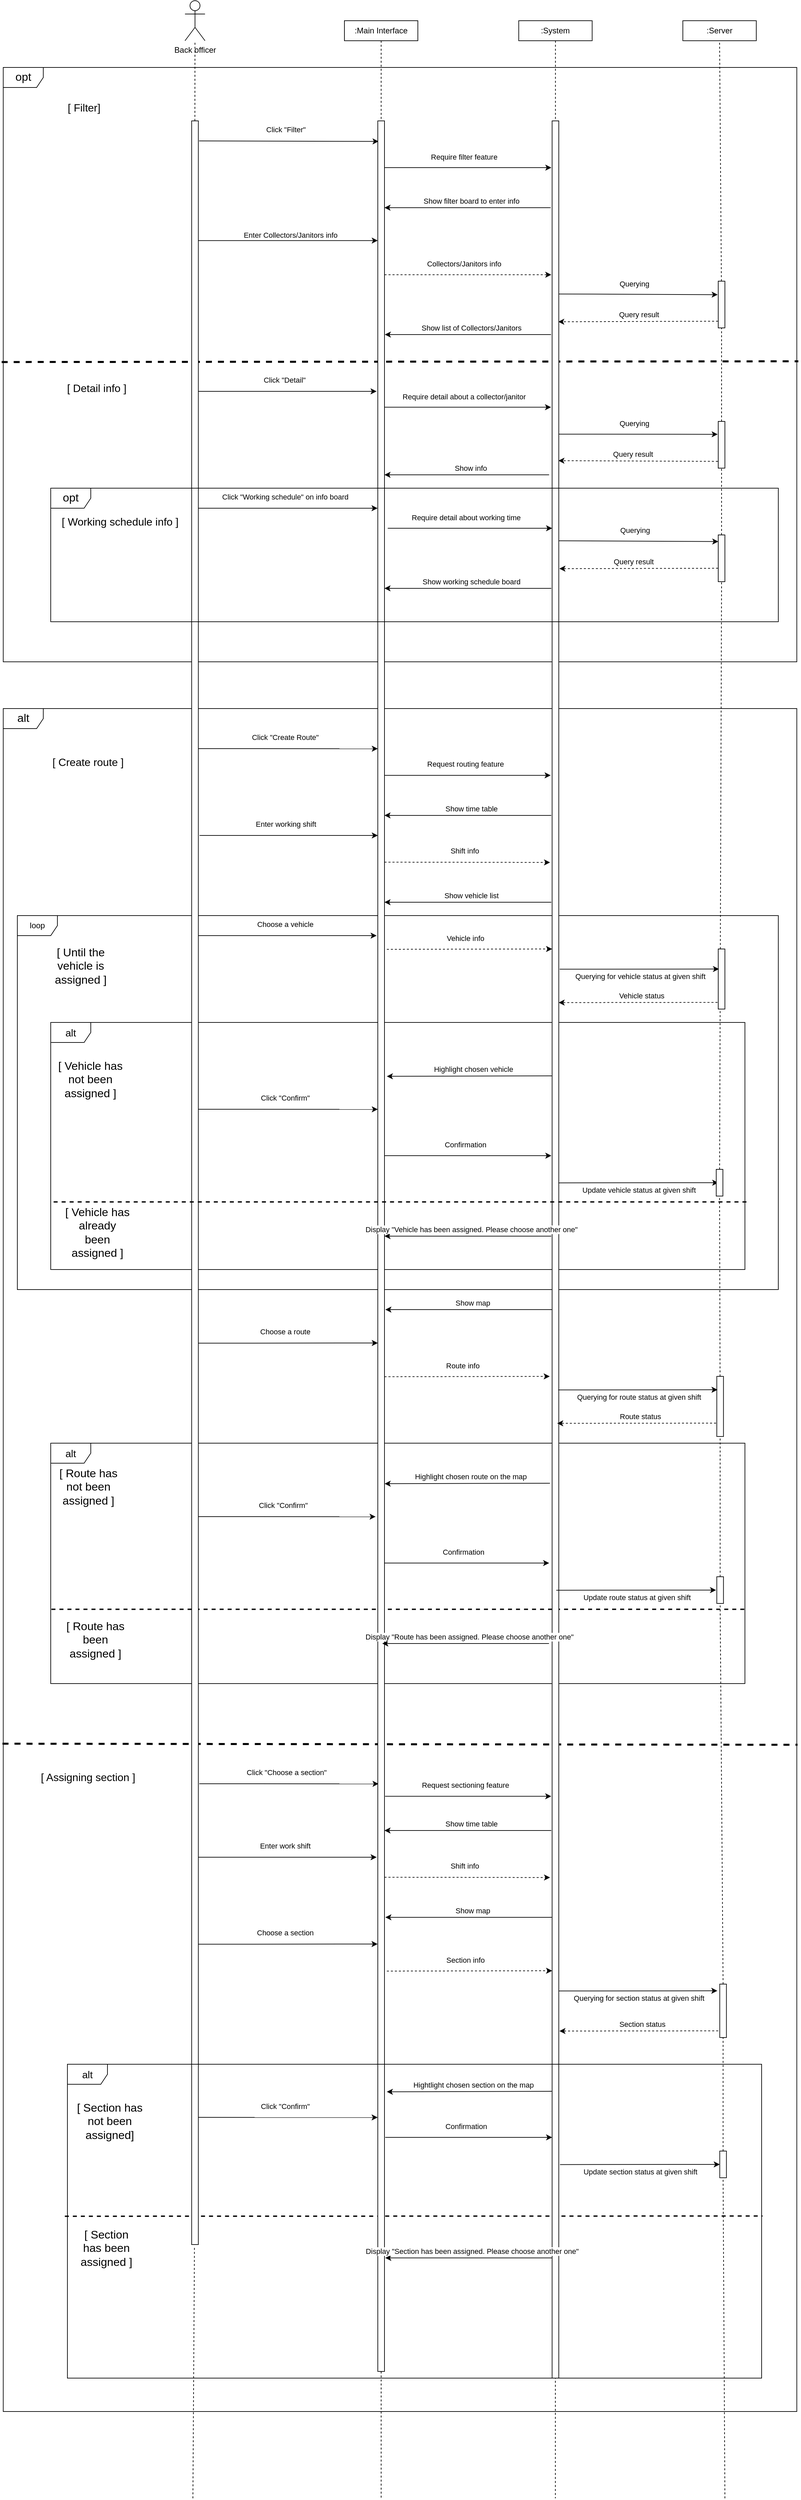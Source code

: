 <mxfile version="20.4.0" type="github">
  <diagram id="wTYYPFrZuewPzAmAuWwE" name="Page-1">
    <mxGraphModel dx="2998" dy="2350" grid="1" gridSize="10" guides="1" tooltips="1" connect="1" arrows="1" fold="1" page="1" pageScale="1" pageWidth="827" pageHeight="1169" math="0" shadow="0">
      <root>
        <mxCell id="0" />
        <mxCell id="1" parent="0" />
        <mxCell id="6wIm65cFakoA2pX9dvvW-1" value="alt" style="shape=umlFrame;whiteSpace=wrap;html=1;fontSize=17;" vertex="1" parent="1">
          <mxGeometry x="-191.14" y="960" width="1188.86" height="2550" as="geometry" />
        </mxCell>
        <mxCell id="6wIm65cFakoA2pX9dvvW-34" value="loop" style="shape=umlFrame;whiteSpace=wrap;html=1;" vertex="1" parent="1">
          <mxGeometry x="-170" y="1270" width="1140" height="560" as="geometry" />
        </mxCell>
        <mxCell id="6wIm65cFakoA2pX9dvvW-31" value="alt" style="shape=umlFrame;whiteSpace=wrap;html=1;fontSize=15;" vertex="1" parent="1">
          <mxGeometry x="-120" y="1430" width="1040" height="370" as="geometry" />
        </mxCell>
        <mxCell id="zkrP5aUea3qUz_NBRGNI-2" value="alt" style="shape=umlFrame;whiteSpace=wrap;html=1;fontSize=15;" parent="1" vertex="1">
          <mxGeometry x="-120" y="2060" width="1040" height="360" as="geometry" />
        </mxCell>
        <mxCell id="6wIm65cFakoA2pX9dvvW-7" value="opt" style="shape=umlFrame;whiteSpace=wrap;html=1;fontSize=17;" vertex="1" parent="1">
          <mxGeometry x="-191.14" width="1188.86" height="890" as="geometry" />
        </mxCell>
        <mxCell id="zkrP5aUea3qUz_NBRGNI-3" value="" style="endArrow=none;dashed=1;html=1;rounded=0;startArrow=none;exitX=0.5;exitY=1;exitDx=0;exitDy=0;" parent="1" source="zkrP5aUea3qUz_NBRGNI-10" edge="1">
          <mxGeometry width="50" height="50" relative="1" as="geometry">
            <mxPoint x="636" y="-130" as="sourcePoint" />
            <mxPoint x="636" y="3640" as="targetPoint" />
          </mxGeometry>
        </mxCell>
        <mxCell id="zkrP5aUea3qUz_NBRGNI-5" value="" style="endArrow=none;dashed=1;html=1;rounded=0;startArrow=none;exitX=0.5;exitY=1;exitDx=0;exitDy=0;" parent="1" source="6wIm65cFakoA2pX9dvvW-3" edge="1">
          <mxGeometry width="50" height="50" relative="1" as="geometry">
            <mxPoint x="372.72" y="3410" as="sourcePoint" />
            <mxPoint x="375" y="3640" as="targetPoint" />
          </mxGeometry>
        </mxCell>
        <mxCell id="zkrP5aUea3qUz_NBRGNI-8" value="Back officer" style="shape=umlActor;verticalLabelPosition=bottom;verticalAlign=top;html=1;outlineConnect=0;" parent="1" vertex="1">
          <mxGeometry x="81.14" y="-100" width="30" height="60" as="geometry" />
        </mxCell>
        <mxCell id="zkrP5aUea3qUz_NBRGNI-9" value=":Main Interface" style="rounded=0;whiteSpace=wrap;html=1;" parent="1" vertex="1">
          <mxGeometry x="320" y="-70" width="110" height="30" as="geometry" />
        </mxCell>
        <mxCell id="zkrP5aUea3qUz_NBRGNI-10" value=":System" style="rounded=0;whiteSpace=wrap;html=1;" parent="1" vertex="1">
          <mxGeometry x="581.14" y="-70" width="110" height="30" as="geometry" />
        </mxCell>
        <mxCell id="zkrP5aUea3qUz_NBRGNI-11" value="" style="endArrow=none;dashed=1;html=1;rounded=0;startArrow=none;" parent="1" target="zkrP5aUea3qUz_NBRGNI-8" edge="1">
          <mxGeometry width="50" height="50" relative="1" as="geometry">
            <mxPoint x="95.971" y="80" as="sourcePoint" />
            <mxPoint x="94" y="-100" as="targetPoint" />
          </mxGeometry>
        </mxCell>
        <mxCell id="zkrP5aUea3qUz_NBRGNI-12" value="&lt;font style=&quot;font-size: 16px;&quot;&gt;[ Filter]&lt;/font&gt;" style="text;html=1;strokeColor=none;fillColor=none;align=center;verticalAlign=middle;whiteSpace=wrap;rounded=0;" parent="1" vertex="1">
          <mxGeometry x="-170" y="50" width="200" height="20" as="geometry" />
        </mxCell>
        <mxCell id="zkrP5aUea3qUz_NBRGNI-13" value="" style="endArrow=none;dashed=1;html=1;rounded=0;exitX=-0.002;exitY=0.145;exitDx=0;exitDy=0;exitPerimeter=0;strokeWidth=3;" parent="1" edge="1">
          <mxGeometry width="50" height="50" relative="1" as="geometry">
            <mxPoint x="-193.518" y="441.1" as="sourcePoint" />
            <mxPoint x="1000" y="440" as="targetPoint" />
          </mxGeometry>
        </mxCell>
        <mxCell id="zkrP5aUea3qUz_NBRGNI-14" style="edgeStyle=orthogonalEdgeStyle;rounded=0;orthogonalLoop=1;jettySize=auto;html=1;exitX=0.5;exitY=1;exitDx=0;exitDy=0;" parent="1" edge="1">
          <mxGeometry relative="1" as="geometry">
            <mxPoint x="580" y="260" as="sourcePoint" />
            <mxPoint x="580" y="260" as="targetPoint" />
          </mxGeometry>
        </mxCell>
        <mxCell id="zkrP5aUea3qUz_NBRGNI-15" value=":Server" style="rounded=0;whiteSpace=wrap;html=1;" parent="1" vertex="1">
          <mxGeometry x="827" y="-70" width="110" height="30" as="geometry" />
        </mxCell>
        <mxCell id="zkrP5aUea3qUz_NBRGNI-16" value="" style="endArrow=none;dashed=1;html=1;rounded=0;entryX=0.5;entryY=1;entryDx=0;entryDy=0;startArrow=none;" parent="1" source="zkrP5aUea3qUz_NBRGNI-43" target="zkrP5aUea3qUz_NBRGNI-15" edge="1">
          <mxGeometry width="50" height="50" relative="1" as="geometry">
            <mxPoint x="885" y="2000" as="sourcePoint" />
            <mxPoint x="884.5" y="90" as="targetPoint" />
          </mxGeometry>
        </mxCell>
        <mxCell id="zkrP5aUea3qUz_NBRGNI-17" value="Enter Collectors/Janitors info" style="endArrow=classic;html=1;rounded=0;entryX=-0.008;entryY=0.081;entryDx=0;entryDy=0;entryPerimeter=0;exitX=0.962;exitY=0.081;exitDx=0;exitDy=0;exitPerimeter=0;" parent="1" edge="1">
          <mxGeometry x="0.028" y="8" width="50" height="50" relative="1" as="geometry">
            <mxPoint x="99.62" y="259.2" as="sourcePoint" />
            <mxPoint x="369.92" y="259.2" as="targetPoint" />
            <mxPoint as="offset" />
          </mxGeometry>
        </mxCell>
        <mxCell id="zkrP5aUea3qUz_NBRGNI-18" value="Collectors/Janitors info" style="endArrow=classic;html=1;rounded=0;entryX=-0.011;entryY=0.097;entryDx=0;entryDy=0;entryPerimeter=0;dashed=1;exitX=1.006;exitY=0.097;exitDx=0;exitDy=0;exitPerimeter=0;" parent="1" edge="1">
          <mxGeometry x="-0.05" y="16" width="50" height="50" relative="1" as="geometry">
            <mxPoint x="380.06" y="310.4" as="sourcePoint" />
            <mxPoint x="629.89" y="310.4" as="targetPoint" />
            <mxPoint as="offset" />
          </mxGeometry>
        </mxCell>
        <mxCell id="zkrP5aUea3qUz_NBRGNI-19" value="Querying" style="endArrow=classic;html=1;rounded=0;exitX=1.033;exitY=0.106;exitDx=0;exitDy=0;entryX=-0.078;entryY=0.289;entryDx=0;entryDy=0;entryPerimeter=0;exitPerimeter=0;" parent="1" target="zkrP5aUea3qUz_NBRGNI-43" edge="1">
          <mxGeometry x="-0.05" y="16" width="50" height="50" relative="1" as="geometry">
            <mxPoint x="640.33" y="339.2" as="sourcePoint" />
            <mxPoint x="876.24" y="334.74" as="targetPoint" />
            <mxPoint as="offset" />
          </mxGeometry>
        </mxCell>
        <mxCell id="zkrP5aUea3qUz_NBRGNI-20" value="Query result" style="endArrow=classic;html=1;rounded=0;exitX=-0.025;exitY=0.857;exitDx=0;exitDy=0;exitPerimeter=0;dashed=1;entryX=1.028;entryY=0.119;entryDx=0;entryDy=0;entryPerimeter=0;" parent="1" source="zkrP5aUea3qUz_NBRGNI-43" edge="1">
          <mxGeometry x="-0.009" y="-10" width="50" height="50" relative="1" as="geometry">
            <mxPoint x="879.06" y="376.6" as="sourcePoint" />
            <mxPoint x="640.28" y="380.8" as="targetPoint" />
            <mxPoint as="offset" />
          </mxGeometry>
        </mxCell>
        <mxCell id="zkrP5aUea3qUz_NBRGNI-21" style="edgeStyle=orthogonalEdgeStyle;rounded=0;orthogonalLoop=1;jettySize=auto;html=1;exitX=0.5;exitY=1;exitDx=0;exitDy=0;dashed=1;" parent="1" source="zkrP5aUea3qUz_NBRGNI-12" target="zkrP5aUea3qUz_NBRGNI-12" edge="1">
          <mxGeometry relative="1" as="geometry" />
        </mxCell>
        <mxCell id="zkrP5aUea3qUz_NBRGNI-22" value="Show list of Collectors/Janitors" style="endArrow=classic;html=1;rounded=0;exitX=-0.054;exitY=0.125;exitDx=0;exitDy=0;exitPerimeter=0;entryX=1.054;entryY=0.125;entryDx=0;entryDy=0;entryPerimeter=0;" parent="1" edge="1">
          <mxGeometry x="-0.043" y="-10" width="50" height="50" relative="1" as="geometry">
            <mxPoint x="629.46" y="400" as="sourcePoint" />
            <mxPoint x="380.54" y="400" as="targetPoint" />
            <mxPoint as="offset" />
          </mxGeometry>
        </mxCell>
        <mxCell id="zkrP5aUea3qUz_NBRGNI-23" value="&lt;font style=&quot;font-size: 16px;&quot;&gt;[ Detail info ]&lt;/font&gt;" style="text;html=1;strokeColor=none;fillColor=none;align=center;verticalAlign=middle;whiteSpace=wrap;rounded=0;" parent="1" vertex="1">
          <mxGeometry x="-175.79" y="470" width="250" height="20" as="geometry" />
        </mxCell>
        <mxCell id="zkrP5aUea3qUz_NBRGNI-24" value="Click &quot;Detail&quot;" style="endArrow=classic;html=1;rounded=0;exitX=1.003;exitY=0.194;exitDx=0;exitDy=0;exitPerimeter=0;entryX=-0.183;entryY=0.194;entryDx=0;entryDy=0;entryPerimeter=0;" parent="1" edge="1">
          <mxGeometry x="-0.032" y="17" width="50" height="50" relative="1" as="geometry">
            <mxPoint x="100.03" y="485.02" as="sourcePoint" />
            <mxPoint x="368.17" y="485.02" as="targetPoint" />
            <mxPoint as="offset" />
          </mxGeometry>
        </mxCell>
        <mxCell id="zkrP5aUea3qUz_NBRGNI-25" value="Require detail about a collector/janitor" style="endArrow=classic;html=1;rounded=0;exitX=1.026;exitY=0.159;exitDx=0;exitDy=0;exitPerimeter=0;entryX=-0.051;entryY=0.159;entryDx=0;entryDy=0;entryPerimeter=0;" parent="1" edge="1">
          <mxGeometry x="-0.05" y="16" width="50" height="50" relative="1" as="geometry">
            <mxPoint x="380.26" y="508.8" as="sourcePoint" />
            <mxPoint x="629.49" y="508.8" as="targetPoint" />
            <mxPoint as="offset" />
          </mxGeometry>
        </mxCell>
        <mxCell id="zkrP5aUea3qUz_NBRGNI-26" value="Querying" style="endArrow=classic;html=1;rounded=0;exitX=1.017;exitY=0.229;exitDx=0;exitDy=0;exitPerimeter=0;entryX=-0.08;entryY=0.276;entryDx=0;entryDy=0;entryPerimeter=0;" parent="1" target="zkrP5aUea3qUz_NBRGNI-45" edge="1">
          <mxGeometry x="-0.05" y="16" width="50" height="50" relative="1" as="geometry">
            <mxPoint x="640.17" y="549.07" as="sourcePoint" />
            <mxPoint x="879.07" y="547.68" as="targetPoint" />
            <mxPoint as="offset" />
          </mxGeometry>
        </mxCell>
        <mxCell id="zkrP5aUea3qUz_NBRGNI-27" value="Query result" style="endArrow=classic;html=1;rounded=0;exitX=-0.054;exitY=0.855;exitDx=0;exitDy=0;dashed=1;entryX=1.052;entryY=0.184;entryDx=0;entryDy=0;exitPerimeter=0;entryPerimeter=0;" parent="1" source="zkrP5aUea3qUz_NBRGNI-45" edge="1">
          <mxGeometry x="0.066" y="-10" width="50" height="50" relative="1" as="geometry">
            <mxPoint x="876.24" y="585.9" as="sourcePoint" />
            <mxPoint x="640.52" y="588.8" as="targetPoint" />
            <Array as="points" />
            <mxPoint as="offset" />
          </mxGeometry>
        </mxCell>
        <mxCell id="zkrP5aUea3qUz_NBRGNI-28" value="Show info" style="endArrow=classic;html=1;rounded=0;exitX=-0.197;exitY=0.264;exitDx=0;exitDy=0;exitPerimeter=0;entryX=1.141;entryY=0.264;entryDx=0;entryDy=0;entryPerimeter=0;" parent="1" edge="1">
          <mxGeometry x="-0.043" y="-10" width="50" height="50" relative="1" as="geometry">
            <mxPoint x="626.62" y="610.0" as="sourcePoint" />
            <mxPoint x="380.0" y="610.0" as="targetPoint" />
            <mxPoint as="offset" />
          </mxGeometry>
        </mxCell>
        <mxCell id="zkrP5aUea3qUz_NBRGNI-29" value="Click &quot;Working schedule&quot; on info board" style="endArrow=classic;html=1;rounded=0;exitX=1.093;exitY=0.2;exitDx=0;exitDy=0;exitPerimeter=0;entryX=0.057;entryY=0.2;entryDx=0;entryDy=0;entryPerimeter=0;" parent="1" edge="1">
          <mxGeometry x="-0.032" y="17" width="50" height="50" relative="1" as="geometry">
            <mxPoint x="100.0" y="660" as="sourcePoint" />
            <mxPoint x="369.64" y="660" as="targetPoint" />
            <mxPoint as="offset" />
          </mxGeometry>
        </mxCell>
        <mxCell id="zkrP5aUea3qUz_NBRGNI-30" value="Require detail about working time" style="endArrow=classic;html=1;rounded=0;exitX=1.2;exitY=0.292;exitDx=0;exitDy=0;exitPerimeter=0;entryX=-0.174;entryY=0.292;entryDx=0;entryDy=0;entryPerimeter=0;" parent="1" edge="1">
          <mxGeometry x="-0.05" y="16" width="50" height="50" relative="1" as="geometry">
            <mxPoint x="384.88" y="690.0" as="sourcePoint" />
            <mxPoint x="631.14" y="690.0" as="targetPoint" />
            <mxPoint as="offset" />
          </mxGeometry>
        </mxCell>
        <mxCell id="zkrP5aUea3qUz_NBRGNI-31" value="Querying" style="endArrow=classic;html=1;rounded=0;exitX=1;exitY=0.211;exitDx=0;exitDy=0;exitPerimeter=0;entryX=0.011;entryY=0.141;entryDx=0;entryDy=0;entryPerimeter=0;" parent="1" target="zkrP5aUea3qUz_NBRGNI-47" edge="1">
          <mxGeometry x="-0.05" y="16" width="50" height="50" relative="1" as="geometry">
            <mxPoint x="641.14" y="708.78" as="sourcePoint" />
            <mxPoint x="879" y="687.82" as="targetPoint" />
            <mxPoint as="offset" />
          </mxGeometry>
        </mxCell>
        <mxCell id="zkrP5aUea3qUz_NBRGNI-32" value="Query result" style="endArrow=classic;html=1;rounded=0;exitX=-0.027;exitY=0.713;exitDx=0;exitDy=0;exitPerimeter=0;dashed=1;entryX=1.086;entryY=0.225;entryDx=0;entryDy=0;entryPerimeter=0;" parent="1" source="zkrP5aUea3qUz_NBRGNI-47" edge="1">
          <mxGeometry x="0.066" y="-10" width="50" height="50" relative="1" as="geometry">
            <mxPoint x="880.94" y="733.32" as="sourcePoint" />
            <mxPoint x="642" y="750.5" as="targetPoint" />
            <Array as="points" />
            <mxPoint as="offset" />
          </mxGeometry>
        </mxCell>
        <mxCell id="zkrP5aUea3qUz_NBRGNI-33" value="Show working schedule board" style="endArrow=classic;html=1;rounded=0;exitX=-0.06;exitY=0.234;exitDx=0;exitDy=0;exitPerimeter=0;entryX=0.957;entryY=0.234;entryDx=0;entryDy=0;entryPerimeter=0;" parent="1" edge="1">
          <mxGeometry x="-0.043" y="-10" width="50" height="50" relative="1" as="geometry">
            <mxPoint x="629.83" y="780.0" as="sourcePoint" />
            <mxPoint x="380.0" y="780.0" as="targetPoint" />
            <mxPoint as="offset" />
          </mxGeometry>
        </mxCell>
        <mxCell id="zkrP5aUea3qUz_NBRGNI-35" value="&lt;font style=&quot;font-size: 16px;&quot;&gt;[ Create route ]&lt;/font&gt;" style="text;html=1;strokeColor=none;fillColor=none;align=center;verticalAlign=middle;whiteSpace=wrap;rounded=0;" parent="1" vertex="1">
          <mxGeometry x="-158.86" y="1030" width="190" height="20" as="geometry" />
        </mxCell>
        <mxCell id="zkrP5aUea3qUz_NBRGNI-36" value="Click &quot;Create Route&quot;" style="endArrow=classic;html=1;rounded=0;exitX=1.14;exitY=0.383;exitDx=0;exitDy=0;exitPerimeter=0;" parent="1" edge="1">
          <mxGeometry x="-0.032" y="17" width="50" height="50" relative="1" as="geometry">
            <mxPoint x="101.4" y="1020" as="sourcePoint" />
            <mxPoint x="370.0" y="1020.11" as="targetPoint" />
            <mxPoint as="offset" />
          </mxGeometry>
        </mxCell>
        <mxCell id="zkrP5aUea3qUz_NBRGNI-37" value="Choose a route" style="endArrow=classic;html=1;rounded=0;exitX=1.14;exitY=0.383;exitDx=0;exitDy=0;exitPerimeter=0;entryX=-0.106;entryY=0.439;entryDx=0;entryDy=0;entryPerimeter=0;" parent="1" edge="1">
          <mxGeometry x="-0.032" y="17" width="50" height="50" relative="1" as="geometry">
            <mxPoint x="101.46" y="1910.29" as="sourcePoint" />
            <mxPoint x="370.0" y="1910" as="targetPoint" />
            <mxPoint as="offset" />
          </mxGeometry>
        </mxCell>
        <mxCell id="zkrP5aUea3qUz_NBRGNI-38" value="Click &quot;Filter&quot;" style="endArrow=classic;html=1;rounded=0;exitX=1.114;exitY=0.016;exitDx=0;exitDy=0;exitPerimeter=0;" parent="1" edge="1">
          <mxGeometry x="-0.032" y="17" width="50" height="50" relative="1" as="geometry">
            <mxPoint x="102.28" y="110" as="sourcePoint" />
            <mxPoint x="371.14" y="110.72" as="targetPoint" />
            <mxPoint as="offset" />
          </mxGeometry>
        </mxCell>
        <mxCell id="zkrP5aUea3qUz_NBRGNI-39" value="Route info" style="endArrow=classic;html=1;rounded=0;entryX=-0.243;entryY=0.097;entryDx=0;entryDy=0;entryPerimeter=0;dashed=1;" parent="1" edge="1">
          <mxGeometry x="-0.05" y="16" width="50" height="50" relative="1" as="geometry">
            <mxPoint x="380.0" y="1960.49" as="sourcePoint" />
            <mxPoint x="627.57" y="1960" as="targetPoint" />
            <mxPoint as="offset" />
          </mxGeometry>
        </mxCell>
        <mxCell id="zkrP5aUea3qUz_NBRGNI-40" value="Highlight chosen route on the map" style="endArrow=classic;html=1;rounded=0;entryX=1.141;entryY=0.603;entryDx=0;entryDy=0;entryPerimeter=0;" parent="1" edge="1">
          <mxGeometry x="-0.043" y="-10" width="50" height="50" relative="1" as="geometry">
            <mxPoint x="627.85" y="2120" as="sourcePoint" />
            <mxPoint x="380.26" y="2120.69" as="targetPoint" />
            <mxPoint as="offset" />
          </mxGeometry>
        </mxCell>
        <mxCell id="zkrP5aUea3qUz_NBRGNI-42" value="Enter working shift" style="endArrow=classic;html=1;rounded=0;exitX=1.189;exitY=0.475;exitDx=0;exitDy=0;exitPerimeter=0;entryX=-0.1;entryY=0.475;entryDx=0;entryDy=0;entryPerimeter=0;" parent="1" edge="1">
          <mxGeometry x="-0.032" y="17" width="50" height="50" relative="1" as="geometry">
            <mxPoint x="102.89" y="1150" as="sourcePoint" />
            <mxPoint x="370" y="1150" as="targetPoint" />
            <mxPoint as="offset" />
          </mxGeometry>
        </mxCell>
        <mxCell id="zkrP5aUea3qUz_NBRGNI-43" value="" style="rounded=0;whiteSpace=wrap;html=1;" parent="1" vertex="1">
          <mxGeometry x="880" y="320" width="10" height="70" as="geometry" />
        </mxCell>
        <mxCell id="zkrP5aUea3qUz_NBRGNI-44" value="" style="endArrow=none;dashed=1;html=1;rounded=0;entryX=0.5;entryY=1;entryDx=0;entryDy=0;startArrow=none;" parent="1" source="zkrP5aUea3qUz_NBRGNI-45" target="zkrP5aUea3qUz_NBRGNI-43" edge="1">
          <mxGeometry width="50" height="50" relative="1" as="geometry">
            <mxPoint x="885.0" y="2000" as="sourcePoint" />
            <mxPoint x="885.0" y="80" as="targetPoint" />
          </mxGeometry>
        </mxCell>
        <mxCell id="zkrP5aUea3qUz_NBRGNI-45" value="" style="rounded=0;whiteSpace=wrap;html=1;" parent="1" vertex="1">
          <mxGeometry x="880" y="530" width="10" height="70" as="geometry" />
        </mxCell>
        <mxCell id="zkrP5aUea3qUz_NBRGNI-46" value="" style="endArrow=none;dashed=1;html=1;rounded=0;entryX=0.5;entryY=1;entryDx=0;entryDy=0;startArrow=none;" parent="1" source="zkrP5aUea3qUz_NBRGNI-47" target="zkrP5aUea3qUz_NBRGNI-45" edge="1">
          <mxGeometry width="50" height="50" relative="1" as="geometry">
            <mxPoint x="885.0" y="2000" as="sourcePoint" />
            <mxPoint x="885" y="390" as="targetPoint" />
          </mxGeometry>
        </mxCell>
        <mxCell id="zkrP5aUea3qUz_NBRGNI-47" value="" style="rounded=0;whiteSpace=wrap;html=1;" parent="1" vertex="1">
          <mxGeometry x="880" y="700" width="10" height="70" as="geometry" />
        </mxCell>
        <mxCell id="zkrP5aUea3qUz_NBRGNI-48" value="" style="endArrow=none;dashed=1;html=1;rounded=0;entryX=0.5;entryY=1;entryDx=0;entryDy=0;startArrow=none;" parent="1" source="6wIm65cFakoA2pX9dvvW-22" target="zkrP5aUea3qUz_NBRGNI-47" edge="1">
          <mxGeometry width="50" height="50" relative="1" as="geometry">
            <mxPoint x="885.0" y="2000" as="sourcePoint" />
            <mxPoint x="885" y="600" as="targetPoint" />
          </mxGeometry>
        </mxCell>
        <mxCell id="zkrP5aUea3qUz_NBRGNI-50" value="" style="rounded=0;whiteSpace=wrap;html=1;" parent="1" vertex="1">
          <mxGeometry x="877.85" y="2260" width="10" height="40" as="geometry" />
        </mxCell>
        <mxCell id="zkrP5aUea3qUz_NBRGNI-52" value="&lt;font style=&quot;font-size: 17px;&quot;&gt;[ Route has not been assigned ]&lt;/font&gt;" style="text;html=1;strokeColor=none;fillColor=none;align=center;verticalAlign=middle;whiteSpace=wrap;rounded=0;fontSize=15;" parent="1" vertex="1">
          <mxGeometry x="-114.08" y="2120" width="100.79" height="11" as="geometry" />
        </mxCell>
        <mxCell id="zkrP5aUea3qUz_NBRGNI-53" value="" style="endArrow=none;dashed=1;html=1;rounded=0;fontSize=17;entryX=0.999;entryY=0.691;entryDx=0;entryDy=0;entryPerimeter=0;exitX=0.001;exitY=0.691;exitDx=0;exitDy=0;exitPerimeter=0;strokeWidth=2;" parent="1" source="zkrP5aUea3qUz_NBRGNI-2" target="zkrP5aUea3qUz_NBRGNI-2" edge="1">
          <mxGeometry width="50" height="50" relative="1" as="geometry">
            <mxPoint x="-113.29" y="2310" as="sourcePoint" />
            <mxPoint x="936.71" y="2400" as="targetPoint" />
          </mxGeometry>
        </mxCell>
        <mxCell id="zkrP5aUea3qUz_NBRGNI-54" value="&lt;span style=&quot;font-size: 17px;&quot;&gt;[ Route has been assigned ]&lt;/span&gt;" style="text;html=1;strokeColor=none;fillColor=none;align=center;verticalAlign=middle;whiteSpace=wrap;rounded=0;fontSize=15;" parent="1" vertex="1">
          <mxGeometry x="-103.29" y="2350" width="100" height="10" as="geometry" />
        </mxCell>
        <mxCell id="zkrP5aUea3qUz_NBRGNI-56" value="" style="endArrow=none;dashed=1;html=1;rounded=0;startArrow=none;entryX=0.5;entryY=1;entryDx=0;entryDy=0;exitX=0.5;exitY=0;exitDx=0;exitDy=0;" parent="1" target="zkrP5aUea3qUz_NBRGNI-50" edge="1" source="zkrP5aUea3qUz_NBRGNI-87">
          <mxGeometry width="50" height="50" relative="1" as="geometry">
            <mxPoint x="886" y="2240" as="sourcePoint" />
            <mxPoint x="886" y="1450" as="targetPoint" />
          </mxGeometry>
        </mxCell>
        <mxCell id="zkrP5aUea3qUz_NBRGNI-57" value="" style="endArrow=none;dashed=1;html=1;rounded=0;startArrow=none;entryX=0.418;entryY=1.001;entryDx=0;entryDy=0;entryPerimeter=0;" parent="1" target="6wIm65cFakoA2pX9dvvW-5" edge="1">
          <mxGeometry width="50" height="50" relative="1" as="geometry">
            <mxPoint x="93" y="3640" as="sourcePoint" />
            <mxPoint x="93.128" y="3190" as="targetPoint" />
          </mxGeometry>
        </mxCell>
        <mxCell id="zkrP5aUea3qUz_NBRGNI-58" value="Shift info" style="endArrow=classic;html=1;rounded=0;entryX=-0.095;entryY=0.487;entryDx=0;entryDy=0;entryPerimeter=0;dashed=1;" parent="1" edge="1">
          <mxGeometry x="-0.032" y="17" width="50" height="50" relative="1" as="geometry">
            <mxPoint x="380" y="1190" as="sourcePoint" />
            <mxPoint x="628.05" y="1190.4" as="targetPoint" />
            <mxPoint as="offset" />
          </mxGeometry>
        </mxCell>
        <mxCell id="zkrP5aUea3qUz_NBRGNI-60" value="" style="endArrow=none;dashed=1;html=1;rounded=0;entryX=0.5;entryY=1;entryDx=0;entryDy=0;startArrow=none;" parent="1" source="zkrP5aUea3qUz_NBRGNI-50" edge="1">
          <mxGeometry width="50" height="50" relative="1" as="geometry">
            <mxPoint x="882.824" y="2300" as="sourcePoint" />
            <mxPoint x="882.85" y="2040" as="targetPoint" />
          </mxGeometry>
        </mxCell>
        <mxCell id="zkrP5aUea3qUz_NBRGNI-61" value="Click &quot;Confirm&quot;" style="endArrow=classic;html=1;rounded=0;exitX=1.14;exitY=0.383;exitDx=0;exitDy=0;exitPerimeter=0;" parent="1" edge="1">
          <mxGeometry x="-0.032" y="17" width="50" height="50" relative="1" as="geometry">
            <mxPoint x="98.11" y="2170" as="sourcePoint" />
            <mxPoint x="366.71" y="2170.11" as="targetPoint" />
            <mxPoint as="offset" />
          </mxGeometry>
        </mxCell>
        <mxCell id="zkrP5aUea3qUz_NBRGNI-63" value="Request routing feature" style="endArrow=classic;html=1;rounded=0;exitX=1.091;exitY=0.259;exitDx=0;exitDy=0;exitPerimeter=0;entryX=-0.017;entryY=0.259;entryDx=0;entryDy=0;entryPerimeter=0;" parent="1" edge="1">
          <mxGeometry x="-0.032" y="17" width="50" height="50" relative="1" as="geometry">
            <mxPoint x="380.0" y="1060.0" as="sourcePoint" />
            <mxPoint x="628.92" y="1060.0" as="targetPoint" />
            <mxPoint as="offset" />
          </mxGeometry>
        </mxCell>
        <mxCell id="zkrP5aUea3qUz_NBRGNI-64" value="Show time table" style="endArrow=classic;html=1;rounded=0;exitX=-0.06;exitY=0.234;exitDx=0;exitDy=0;exitPerimeter=0;entryX=0.957;entryY=0.234;entryDx=0;entryDy=0;entryPerimeter=0;" parent="1" edge="1">
          <mxGeometry x="-0.043" y="-10" width="50" height="50" relative="1" as="geometry">
            <mxPoint x="629.83" y="1120" as="sourcePoint" />
            <mxPoint x="380" y="1120" as="targetPoint" />
            <mxPoint as="offset" />
          </mxGeometry>
        </mxCell>
        <mxCell id="zkrP5aUea3qUz_NBRGNI-65" value="Show map" style="endArrow=classic;html=1;rounded=0;exitX=-0.06;exitY=0.234;exitDx=0;exitDy=0;exitPerimeter=0;entryX=0.957;entryY=0.234;entryDx=0;entryDy=0;entryPerimeter=0;" parent="1" edge="1">
          <mxGeometry x="-0.043" y="-10" width="50" height="50" relative="1" as="geometry">
            <mxPoint x="631.14" y="1860" as="sourcePoint" />
            <mxPoint x="381.31" y="1860" as="targetPoint" />
            <mxPoint as="offset" />
          </mxGeometry>
        </mxCell>
        <mxCell id="zkrP5aUea3qUz_NBRGNI-66" value="Confirmation" style="endArrow=classic;html=1;rounded=0;exitX=1.14;exitY=0.383;exitDx=0;exitDy=0;exitPerimeter=0;" parent="1" edge="1">
          <mxGeometry x="-0.032" y="17" width="50" height="50" relative="1" as="geometry">
            <mxPoint x="376.71" y="2239.5" as="sourcePoint" />
            <mxPoint x="626.71" y="2239.5" as="targetPoint" />
            <mxPoint as="offset" />
          </mxGeometry>
        </mxCell>
        <mxCell id="zkrP5aUea3qUz_NBRGNI-67" value="Show filter board to enter info" style="endArrow=classic;html=1;rounded=0;exitX=-0.054;exitY=0.125;exitDx=0;exitDy=0;exitPerimeter=0;entryX=1.054;entryY=0.125;entryDx=0;entryDy=0;entryPerimeter=0;" parent="1" edge="1">
          <mxGeometry x="-0.043" y="-10" width="50" height="50" relative="1" as="geometry">
            <mxPoint x="628.92" y="210" as="sourcePoint" />
            <mxPoint x="380" y="210" as="targetPoint" />
            <mxPoint as="offset" />
          </mxGeometry>
        </mxCell>
        <mxCell id="zkrP5aUea3qUz_NBRGNI-68" value="Require filter feature" style="endArrow=classic;html=1;rounded=0;exitX=1.2;exitY=0.292;exitDx=0;exitDy=0;exitPerimeter=0;" parent="1" edge="1">
          <mxGeometry x="-0.05" y="16" width="50" height="50" relative="1" as="geometry">
            <mxPoint x="380" y="150.0" as="sourcePoint" />
            <mxPoint x="630" y="150" as="targetPoint" />
            <mxPoint as="offset" />
          </mxGeometry>
        </mxCell>
        <mxCell id="zkrP5aUea3qUz_NBRGNI-69" value="" style="endArrow=none;dashed=1;html=1;rounded=0;exitX=0;exitY=0.229;exitDx=0;exitDy=0;exitPerimeter=0;strokeWidth=3;" parent="1" edge="1">
          <mxGeometry width="50" height="50" relative="1" as="geometry">
            <mxPoint x="-192.28" y="2510.003" as="sourcePoint" />
            <mxPoint x="998.86" y="2511.67" as="targetPoint" />
            <Array as="points" />
          </mxGeometry>
        </mxCell>
        <mxCell id="zkrP5aUea3qUz_NBRGNI-70" value="&lt;span style=&quot;font-size: 16px;&quot;&gt;[ Assigning section ]&lt;/span&gt;" style="text;html=1;strokeColor=none;fillColor=none;align=center;verticalAlign=middle;whiteSpace=wrap;rounded=0;" parent="1" vertex="1">
          <mxGeometry x="-158.86" y="2550" width="190" height="20" as="geometry" />
        </mxCell>
        <mxCell id="zkrP5aUea3qUz_NBRGNI-71" value="Click &quot;Choose a section&quot;" style="endArrow=classic;html=1;rounded=0;exitX=1.14;exitY=0.383;exitDx=0;exitDy=0;exitPerimeter=0;" parent="1" edge="1">
          <mxGeometry x="-0.032" y="17" width="50" height="50" relative="1" as="geometry">
            <mxPoint x="102.54" y="2570" as="sourcePoint" />
            <mxPoint x="371.14" y="2570.11" as="targetPoint" />
            <mxPoint as="offset" />
          </mxGeometry>
        </mxCell>
        <mxCell id="zkrP5aUea3qUz_NBRGNI-72" value="Choose a section" style="endArrow=classic;html=1;rounded=0;exitX=1.14;exitY=0.383;exitDx=0;exitDy=0;exitPerimeter=0;entryX=-0.106;entryY=0.439;entryDx=0;entryDy=0;entryPerimeter=0;" parent="1" edge="1">
          <mxGeometry x="-0.032" y="17" width="50" height="50" relative="1" as="geometry">
            <mxPoint x="101.14" y="2810.29" as="sourcePoint" />
            <mxPoint x="369.68" y="2810" as="targetPoint" />
            <mxPoint as="offset" />
          </mxGeometry>
        </mxCell>
        <mxCell id="zkrP5aUea3qUz_NBRGNI-73" value="Section info" style="endArrow=classic;html=1;rounded=0;entryX=-0.243;entryY=0.097;entryDx=0;entryDy=0;entryPerimeter=0;dashed=1;" parent="1" edge="1">
          <mxGeometry x="-0.05" y="16" width="50" height="50" relative="1" as="geometry">
            <mxPoint x="383.57" y="2850.49" as="sourcePoint" />
            <mxPoint x="631.14" y="2850" as="targetPoint" />
            <mxPoint as="offset" />
          </mxGeometry>
        </mxCell>
        <mxCell id="zkrP5aUea3qUz_NBRGNI-74" value="Querying for section status at given shift" style="endArrow=classic;html=1;rounded=0;exitX=1;exitY=0.482;exitDx=0;exitDy=0;exitPerimeter=0;entryX=-0.133;entryY=0.479;entryDx=0;entryDy=0;entryPerimeter=0;" parent="1" edge="1">
          <mxGeometry x="0.009" y="-11" width="50" height="50" relative="1" as="geometry">
            <mxPoint x="640.0" y="2880.28" as="sourcePoint" />
            <mxPoint x="878.67" y="2880" as="targetPoint" />
            <Array as="points" />
            <mxPoint as="offset" />
          </mxGeometry>
        </mxCell>
        <mxCell id="zkrP5aUea3qUz_NBRGNI-75" value="Section status" style="endArrow=classic;html=1;rounded=0;exitX=-0.2;exitY=0.507;exitDx=0;exitDy=0;exitPerimeter=0;dashed=1;" parent="1" edge="1">
          <mxGeometry x="-0.043" y="-10" width="50" height="50" relative="1" as="geometry">
            <mxPoint x="880.0" y="2940" as="sourcePoint" />
            <mxPoint x="642.0" y="2940.26" as="targetPoint" />
            <mxPoint as="offset" />
          </mxGeometry>
        </mxCell>
        <mxCell id="zkrP5aUea3qUz_NBRGNI-76" value="Enter work shift" style="endArrow=classic;html=1;rounded=0;exitX=1.189;exitY=0.475;exitDx=0;exitDy=0;exitPerimeter=0;entryX=-0.1;entryY=0.475;entryDx=0;entryDy=0;entryPerimeter=0;" parent="1" edge="1">
          <mxGeometry x="-0.032" y="17" width="50" height="50" relative="1" as="geometry">
            <mxPoint x="101.14" y="2680" as="sourcePoint" />
            <mxPoint x="368.25" y="2680" as="targetPoint" />
            <mxPoint as="offset" />
          </mxGeometry>
        </mxCell>
        <mxCell id="zkrP5aUea3qUz_NBRGNI-77" value="Shift info" style="endArrow=classic;html=1;rounded=0;entryX=-0.095;entryY=0.487;entryDx=0;entryDy=0;entryPerimeter=0;dashed=1;" parent="1" edge="1">
          <mxGeometry x="-0.032" y="17" width="50" height="50" relative="1" as="geometry">
            <mxPoint x="380.0" y="2710" as="sourcePoint" />
            <mxPoint x="628.05" y="2710.4" as="targetPoint" />
            <mxPoint as="offset" />
          </mxGeometry>
        </mxCell>
        <mxCell id="zkrP5aUea3qUz_NBRGNI-78" value="Request sectioning feature" style="endArrow=classic;html=1;rounded=0;exitX=1.091;exitY=0.259;exitDx=0;exitDy=0;exitPerimeter=0;entryX=-0.017;entryY=0.259;entryDx=0;entryDy=0;entryPerimeter=0;" parent="1" edge="1">
          <mxGeometry x="-0.032" y="17" width="50" height="50" relative="1" as="geometry">
            <mxPoint x="380.91" y="2588.8" as="sourcePoint" />
            <mxPoint x="629.83" y="2588.8" as="targetPoint" />
            <mxPoint as="offset" />
          </mxGeometry>
        </mxCell>
        <mxCell id="zkrP5aUea3qUz_NBRGNI-79" value="Show time table" style="endArrow=classic;html=1;rounded=0;exitX=-0.06;exitY=0.234;exitDx=0;exitDy=0;exitPerimeter=0;entryX=0.957;entryY=0.234;entryDx=0;entryDy=0;entryPerimeter=0;" parent="1" edge="1">
          <mxGeometry x="-0.043" y="-10" width="50" height="50" relative="1" as="geometry">
            <mxPoint x="629.83" y="2640" as="sourcePoint" />
            <mxPoint x="380.0" y="2640" as="targetPoint" />
            <mxPoint as="offset" />
          </mxGeometry>
        </mxCell>
        <mxCell id="zkrP5aUea3qUz_NBRGNI-80" value="Show map" style="endArrow=classic;html=1;rounded=0;exitX=-0.06;exitY=0.234;exitDx=0;exitDy=0;exitPerimeter=0;entryX=0.957;entryY=0.234;entryDx=0;entryDy=0;entryPerimeter=0;" parent="1" edge="1">
          <mxGeometry x="-0.043" y="-10" width="50" height="50" relative="1" as="geometry">
            <mxPoint x="631.14" y="2770" as="sourcePoint" />
            <mxPoint x="381.31" y="2770" as="targetPoint" />
            <mxPoint as="offset" />
          </mxGeometry>
        </mxCell>
        <mxCell id="zkrP5aUea3qUz_NBRGNI-83" value="&lt;font style=&quot;font-size: 17px;&quot;&gt;[ Section has not been assigned]&lt;/font&gt;" style="text;html=1;strokeColor=none;fillColor=none;align=center;verticalAlign=middle;whiteSpace=wrap;rounded=0;fontSize=15;" parent="1" vertex="1">
          <mxGeometry x="-82.72" y="3070" width="102.72" height="11" as="geometry" />
        </mxCell>
        <mxCell id="zkrP5aUea3qUz_NBRGNI-84" value="&lt;font style=&quot;font-size: 17px;&quot;&gt;[ Section has been assigned ]&lt;/font&gt;" style="text;html=1;strokeColor=none;fillColor=none;align=center;verticalAlign=middle;whiteSpace=wrap;rounded=0;fontSize=15;" parent="1" vertex="1">
          <mxGeometry x="-82.72" y="3260" width="92.72" height="11" as="geometry" />
        </mxCell>
        <mxCell id="zkrP5aUea3qUz_NBRGNI-85" value="" style="endArrow=none;dashed=1;html=1;rounded=0;fontSize=16;exitX=0;exitY=0.66;exitDx=0;exitDy=0;exitPerimeter=0;entryX=1.005;entryY=0.659;entryDx=0;entryDy=0;entryPerimeter=0;strokeWidth=2;" parent="1" edge="1">
          <mxGeometry width="50" height="50" relative="1" as="geometry">
            <mxPoint x="-98.86" y="3217.6" as="sourcePoint" />
            <mxPoint x="946.34" y="3217.24" as="targetPoint" />
          </mxGeometry>
        </mxCell>
        <mxCell id="zkrP5aUea3qUz_NBRGNI-87" value="" style="rounded=0;whiteSpace=wrap;html=1;" parent="1" vertex="1">
          <mxGeometry x="882.28" y="2870" width="10" height="80" as="geometry" />
        </mxCell>
        <mxCell id="zkrP5aUea3qUz_NBRGNI-88" value="" style="endArrow=none;dashed=1;html=1;rounded=0;entryX=0.5;entryY=1;entryDx=0;entryDy=0;startArrow=none;" parent="1" source="zkrP5aUea3qUz_NBRGNI-92" target="zkrP5aUea3qUz_NBRGNI-87" edge="1">
          <mxGeometry width="50" height="50" relative="1" as="geometry">
            <mxPoint x="891.14" y="3480" as="sourcePoint" />
            <mxPoint x="887.28" y="2500.0" as="targetPoint" />
          </mxGeometry>
        </mxCell>
        <mxCell id="zkrP5aUea3qUz_NBRGNI-89" value="Hightlight chosen section on the map" style="endArrow=classic;html=1;rounded=0;entryX=1.141;entryY=0.603;entryDx=0;entryDy=0;entryPerimeter=0;" parent="1" edge="1">
          <mxGeometry x="-0.043" y="-10" width="50" height="50" relative="1" as="geometry">
            <mxPoint x="631.14" y="3030.55" as="sourcePoint" />
            <mxPoint x="383.55" y="3031.24" as="targetPoint" />
            <mxPoint as="offset" />
          </mxGeometry>
        </mxCell>
        <mxCell id="zkrP5aUea3qUz_NBRGNI-90" value="Click &quot;Confirm&quot;" style="endArrow=classic;html=1;rounded=0;exitX=1.14;exitY=0.383;exitDx=0;exitDy=0;exitPerimeter=0;" parent="1" edge="1">
          <mxGeometry x="-0.032" y="17" width="50" height="50" relative="1" as="geometry">
            <mxPoint x="101.14" y="3069.55" as="sourcePoint" />
            <mxPoint x="369.74" y="3069.66" as="targetPoint" />
            <mxPoint as="offset" />
          </mxGeometry>
        </mxCell>
        <mxCell id="zkrP5aUea3qUz_NBRGNI-91" value="Confirmation" style="endArrow=classic;html=1;rounded=0;exitX=1.14;exitY=0.383;exitDx=0;exitDy=0;exitPerimeter=0;" parent="1" edge="1">
          <mxGeometry x="-0.032" y="17" width="50" height="50" relative="1" as="geometry">
            <mxPoint x="381.14" y="3099.55" as="sourcePoint" />
            <mxPoint x="631.14" y="3099.55" as="targetPoint" />
            <mxPoint as="offset" />
          </mxGeometry>
        </mxCell>
        <mxCell id="zkrP5aUea3qUz_NBRGNI-92" value="" style="rounded=0;whiteSpace=wrap;html=1;" parent="1" vertex="1">
          <mxGeometry x="882.28" y="3120" width="10" height="40" as="geometry" />
        </mxCell>
        <mxCell id="zkrP5aUea3qUz_NBRGNI-93" value="" style="endArrow=none;dashed=1;html=1;rounded=0;entryX=0.5;entryY=1;entryDx=0;entryDy=0;startArrow=none;" parent="1" target="zkrP5aUea3qUz_NBRGNI-92" edge="1">
          <mxGeometry width="50" height="50" relative="1" as="geometry">
            <mxPoint x="890" y="3640" as="sourcePoint" />
            <mxPoint x="885.0" y="3050" as="targetPoint" />
          </mxGeometry>
        </mxCell>
        <mxCell id="6wIm65cFakoA2pX9dvvW-2" value="" style="rounded=0;whiteSpace=wrap;html=1;" vertex="1" parent="1">
          <mxGeometry x="631.14" y="80" width="10" height="3380" as="geometry" />
        </mxCell>
        <mxCell id="6wIm65cFakoA2pX9dvvW-3" value="" style="rounded=0;whiteSpace=wrap;html=1;" vertex="1" parent="1">
          <mxGeometry x="370" y="80" width="10" height="3370" as="geometry" />
        </mxCell>
        <mxCell id="6wIm65cFakoA2pX9dvvW-4" value="" style="endArrow=none;dashed=1;html=1;rounded=0;startArrow=none;exitX=0.5;exitY=1;exitDx=0;exitDy=0;" edge="1" parent="1" source="zkrP5aUea3qUz_NBRGNI-9" target="6wIm65cFakoA2pX9dvvW-3">
          <mxGeometry width="50" height="50" relative="1" as="geometry">
            <mxPoint x="375" y="-120" as="sourcePoint" />
            <mxPoint x="375" y="3240" as="targetPoint" />
          </mxGeometry>
        </mxCell>
        <mxCell id="6wIm65cFakoA2pX9dvvW-5" value="" style="rounded=0;whiteSpace=wrap;html=1;" vertex="1" parent="1">
          <mxGeometry x="91.14" y="80" width="10" height="3180" as="geometry" />
        </mxCell>
        <mxCell id="zkrP5aUea3qUz_NBRGNI-94" value="Update section status at given shift" style="endArrow=classic;html=1;rounded=0;exitX=1.067;exitY=0.581;exitDx=0;exitDy=0;exitPerimeter=0;" parent="1" edge="1">
          <mxGeometry x="0.009" y="-11" width="50" height="50" relative="1" as="geometry">
            <mxPoint x="642.95" y="3140.23" as="sourcePoint" />
            <mxPoint x="882.28" y="3140" as="targetPoint" />
            <Array as="points" />
            <mxPoint as="offset" />
          </mxGeometry>
        </mxCell>
        <mxCell id="6wIm65cFakoA2pX9dvvW-8" value="opt" style="shape=umlFrame;whiteSpace=wrap;html=1;fontSize=17;" vertex="1" parent="1">
          <mxGeometry x="-120" y="630" width="1090" height="200" as="geometry" />
        </mxCell>
        <mxCell id="6wIm65cFakoA2pX9dvvW-9" value="&lt;font style=&quot;font-size: 16px;&quot;&gt;[ Working schedule info ]&lt;/font&gt;" style="text;html=1;strokeColor=none;fillColor=none;align=center;verticalAlign=middle;whiteSpace=wrap;rounded=0;" vertex="1" parent="1">
          <mxGeometry x="-105.79" y="660" width="180" height="40" as="geometry" />
        </mxCell>
        <mxCell id="zkrP5aUea3qUz_NBRGNI-55" value="Display &quot;Route has been assigned. Please choose another one&quot;" style="endArrow=classic;html=1;rounded=0;entryX=0.922;entryY=0.525;entryDx=0;entryDy=0;entryPerimeter=0;exitX=-0.104;exitY=0.525;exitDx=0;exitDy=0;exitPerimeter=0;" parent="1" edge="1">
          <mxGeometry x="-0.043" y="-10" width="50" height="50" relative="1" as="geometry">
            <mxPoint x="626.45" y="2360" as="sourcePoint" />
            <mxPoint x="376.71" y="2360" as="targetPoint" />
            <mxPoint as="offset" />
          </mxGeometry>
        </mxCell>
        <mxCell id="zkrP5aUea3qUz_NBRGNI-62" value="Update route status at given shift" style="endArrow=classic;html=1;rounded=0;exitX=1.067;exitY=0.581;exitDx=0;exitDy=0;exitPerimeter=0;" parent="1" edge="1">
          <mxGeometry x="0.009" y="-11" width="50" height="50" relative="1" as="geometry">
            <mxPoint x="637.38" y="2280.23" as="sourcePoint" />
            <mxPoint x="876.71" y="2280" as="targetPoint" />
            <Array as="points" />
            <mxPoint as="offset" />
          </mxGeometry>
        </mxCell>
        <mxCell id="6wIm65cFakoA2pX9dvvW-12" value="Show vehicle list" style="endArrow=classic;html=1;rounded=0;exitX=-0.06;exitY=0.234;exitDx=0;exitDy=0;exitPerimeter=0;entryX=0.957;entryY=0.234;entryDx=0;entryDy=0;entryPerimeter=0;" edge="1" parent="1">
          <mxGeometry x="-0.043" y="-10" width="50" height="50" relative="1" as="geometry">
            <mxPoint x="629.83" y="1250" as="sourcePoint" />
            <mxPoint x="380" y="1250" as="targetPoint" />
            <mxPoint as="offset" />
          </mxGeometry>
        </mxCell>
        <mxCell id="6wIm65cFakoA2pX9dvvW-13" value="Choose a vehicle" style="endArrow=classic;html=1;rounded=0;exitX=1.189;exitY=0.475;exitDx=0;exitDy=0;exitPerimeter=0;entryX=-0.1;entryY=0.475;entryDx=0;entryDy=0;entryPerimeter=0;" edge="1" parent="1">
          <mxGeometry x="-0.032" y="17" width="50" height="50" relative="1" as="geometry">
            <mxPoint x="101.14" y="1300" as="sourcePoint" />
            <mxPoint x="368.25" y="1300" as="targetPoint" />
            <mxPoint as="offset" />
          </mxGeometry>
        </mxCell>
        <mxCell id="6wIm65cFakoA2pX9dvvW-14" value="Vehicle info" style="endArrow=classic;html=1;rounded=0;entryX=-0.243;entryY=0.097;entryDx=0;entryDy=0;entryPerimeter=0;dashed=1;" edge="1" parent="1">
          <mxGeometry x="-0.05" y="16" width="50" height="50" relative="1" as="geometry">
            <mxPoint x="383.57" y="1320.49" as="sourcePoint" />
            <mxPoint x="631.14" y="1320.0" as="targetPoint" />
            <mxPoint as="offset" />
          </mxGeometry>
        </mxCell>
        <mxCell id="6wIm65cFakoA2pX9dvvW-15" value="Vehicle status" style="endArrow=classic;html=1;rounded=0;exitX=-0.2;exitY=0.507;exitDx=0;exitDy=0;exitPerimeter=0;dashed=1;" edge="1" parent="1">
          <mxGeometry x="-0.043" y="-10" width="50" height="50" relative="1" as="geometry">
            <mxPoint x="878.86" y="1400.0" as="sourcePoint" />
            <mxPoint x="640.86" y="1400.26" as="targetPoint" />
            <mxPoint as="offset" />
          </mxGeometry>
        </mxCell>
        <mxCell id="6wIm65cFakoA2pX9dvvW-16" value="" style="rounded=0;whiteSpace=wrap;html=1;" vertex="1" parent="1">
          <mxGeometry x="880" y="1320" width="10" height="90" as="geometry" />
        </mxCell>
        <mxCell id="6wIm65cFakoA2pX9dvvW-17" value="Querying for vehicle status at given shift" style="endArrow=classic;html=1;rounded=0;exitX=1;exitY=0.482;exitDx=0;exitDy=0;exitPerimeter=0;entryX=-0.133;entryY=0.479;entryDx=0;entryDy=0;entryPerimeter=0;" edge="1" parent="1">
          <mxGeometry x="0.009" y="-11" width="50" height="50" relative="1" as="geometry">
            <mxPoint x="642.47" y="1350.28" as="sourcePoint" />
            <mxPoint x="881.14" y="1350.0" as="targetPoint" />
            <Array as="points" />
            <mxPoint as="offset" />
          </mxGeometry>
        </mxCell>
        <mxCell id="zkrP5aUea3qUz_NBRGNI-86" value="Display &quot;Section has been assigned. Please choose another one&quot;" style="endArrow=classic;html=1;rounded=0;entryX=0.922;entryY=0.525;entryDx=0;entryDy=0;entryPerimeter=0;exitX=-0.104;exitY=0.525;exitDx=0;exitDy=0;exitPerimeter=0;" parent="1" edge="1">
          <mxGeometry x="-0.043" y="-10" width="50" height="50" relative="1" as="geometry">
            <mxPoint x="630.88" y="3280" as="sourcePoint" />
            <mxPoint x="381.14" y="3280" as="targetPoint" />
            <mxPoint as="offset" />
          </mxGeometry>
        </mxCell>
        <mxCell id="6wIm65cFakoA2pX9dvvW-20" value="Highlight chosen vehicle" style="endArrow=classic;html=1;rounded=0;entryX=1.141;entryY=0.603;entryDx=0;entryDy=0;entryPerimeter=0;" edge="1" parent="1">
          <mxGeometry x="-0.043" y="-10" width="50" height="50" relative="1" as="geometry">
            <mxPoint x="631.14" y="1510" as="sourcePoint" />
            <mxPoint x="383.55" y="1510.69" as="targetPoint" />
            <mxPoint as="offset" />
          </mxGeometry>
        </mxCell>
        <mxCell id="6wIm65cFakoA2pX9dvvW-23" value="&lt;font style=&quot;font-size: 17px;&quot;&gt;[ Vehicle has not been assigned ]&lt;/font&gt;" style="text;html=1;strokeColor=none;fillColor=none;align=center;verticalAlign=middle;whiteSpace=wrap;rounded=0;fontSize=15;" vertex="1" parent="1">
          <mxGeometry x="-110.79" y="1510" width="100.79" height="11" as="geometry" />
        </mxCell>
        <mxCell id="6wIm65cFakoA2pX9dvvW-24" value="" style="endArrow=none;dashed=1;html=1;rounded=0;fontSize=17;entryX=0.999;entryY=0.691;entryDx=0;entryDy=0;entryPerimeter=0;exitX=0.001;exitY=0.691;exitDx=0;exitDy=0;exitPerimeter=0;strokeWidth=2;" edge="1" parent="1">
          <mxGeometry width="50" height="50" relative="1" as="geometry">
            <mxPoint x="-115.67" y="1698.76" as="sourcePoint" />
            <mxPoint x="922.25" y="1698.76" as="targetPoint" />
          </mxGeometry>
        </mxCell>
        <mxCell id="6wIm65cFakoA2pX9dvvW-25" value="&lt;span style=&quot;font-size: 17px;&quot;&gt;[ Vehicle has already been assigned ]&lt;/span&gt;" style="text;html=1;strokeColor=none;fillColor=none;align=center;verticalAlign=middle;whiteSpace=wrap;rounded=0;fontSize=15;" vertex="1" parent="1">
          <mxGeometry x="-100" y="1740" width="100" height="10" as="geometry" />
        </mxCell>
        <mxCell id="6wIm65cFakoA2pX9dvvW-27" value="Click &quot;Confirm&quot;" style="endArrow=classic;html=1;rounded=0;exitX=1.14;exitY=0.383;exitDx=0;exitDy=0;exitPerimeter=0;" edge="1" parent="1">
          <mxGeometry x="-0.032" y="17" width="50" height="50" relative="1" as="geometry">
            <mxPoint x="101.4" y="1560" as="sourcePoint" />
            <mxPoint x="370.0" y="1560.11" as="targetPoint" />
            <mxPoint as="offset" />
          </mxGeometry>
        </mxCell>
        <mxCell id="6wIm65cFakoA2pX9dvvW-28" value="Confirmation" style="endArrow=classic;html=1;rounded=0;exitX=1.14;exitY=0.383;exitDx=0;exitDy=0;exitPerimeter=0;" edge="1" parent="1">
          <mxGeometry x="-0.032" y="17" width="50" height="50" relative="1" as="geometry">
            <mxPoint x="380" y="1629.5" as="sourcePoint" />
            <mxPoint x="630" y="1629.5" as="targetPoint" />
            <mxPoint as="offset" />
          </mxGeometry>
        </mxCell>
        <mxCell id="6wIm65cFakoA2pX9dvvW-29" value="Display &quot;Vehicle has been assigned. Please choose another one&quot;" style="endArrow=classic;html=1;rounded=0;entryX=0.922;entryY=0.525;entryDx=0;entryDy=0;entryPerimeter=0;exitX=-0.104;exitY=0.525;exitDx=0;exitDy=0;exitPerimeter=0;" edge="1" parent="1">
          <mxGeometry x="-0.043" y="-10" width="50" height="50" relative="1" as="geometry">
            <mxPoint x="629.74" y="1750" as="sourcePoint" />
            <mxPoint x="380" y="1750" as="targetPoint" />
            <mxPoint as="offset" />
          </mxGeometry>
        </mxCell>
        <mxCell id="6wIm65cFakoA2pX9dvvW-30" value="Update vehicle status at given shift" style="endArrow=classic;html=1;rounded=0;exitX=1.067;exitY=0.581;exitDx=0;exitDy=0;exitPerimeter=0;" edge="1" parent="1">
          <mxGeometry x="0.009" y="-11" width="50" height="50" relative="1" as="geometry">
            <mxPoint x="640.67" y="1670.23" as="sourcePoint" />
            <mxPoint x="880" y="1670" as="targetPoint" />
            <Array as="points" />
            <mxPoint as="offset" />
          </mxGeometry>
        </mxCell>
        <mxCell id="6wIm65cFakoA2pX9dvvW-22" value="" style="rounded=0;whiteSpace=wrap;html=1;" vertex="1" parent="1">
          <mxGeometry x="877" y="1650" width="10" height="40" as="geometry" />
        </mxCell>
        <mxCell id="6wIm65cFakoA2pX9dvvW-32" value="" style="endArrow=none;dashed=1;html=1;rounded=0;entryX=0.5;entryY=1;entryDx=0;entryDy=0;startArrow=none;" edge="1" parent="1" source="zkrP5aUea3qUz_NBRGNI-59" target="6wIm65cFakoA2pX9dvvW-22">
          <mxGeometry width="50" height="50" relative="1" as="geometry">
            <mxPoint x="882.929" y="1950" as="sourcePoint" />
            <mxPoint x="885" y="770" as="targetPoint" />
          </mxGeometry>
        </mxCell>
        <mxCell id="6wIm65cFakoA2pX9dvvW-33" value="alt" style="shape=umlFrame;whiteSpace=wrap;html=1;fontSize=15;" vertex="1" parent="1">
          <mxGeometry x="-95" y="2990" width="1040" height="470" as="geometry" />
        </mxCell>
        <mxCell id="zkrP5aUea3qUz_NBRGNI-41" value="Route status" style="endArrow=classic;html=1;rounded=0;exitX=-0.2;exitY=0.507;exitDx=0;exitDy=0;exitPerimeter=0;dashed=1;" parent="1" edge="1">
          <mxGeometry x="-0.043" y="-10" width="50" height="50" relative="1" as="geometry">
            <mxPoint x="876.71" y="2030" as="sourcePoint" />
            <mxPoint x="638.71" y="2030.26" as="targetPoint" />
            <mxPoint as="offset" />
          </mxGeometry>
        </mxCell>
        <mxCell id="zkrP5aUea3qUz_NBRGNI-59" value="" style="rounded=0;whiteSpace=wrap;html=1;" parent="1" vertex="1">
          <mxGeometry x="877.85" y="1960" width="10" height="90" as="geometry" />
        </mxCell>
        <mxCell id="zkrP5aUea3qUz_NBRGNI-81" value="Querying for route status at given shift" style="endArrow=classic;html=1;rounded=0;exitX=1;exitY=0.482;exitDx=0;exitDy=0;exitPerimeter=0;entryX=-0.133;entryY=0.479;entryDx=0;entryDy=0;entryPerimeter=0;" parent="1" edge="1">
          <mxGeometry x="0.009" y="-11" width="50" height="50" relative="1" as="geometry">
            <mxPoint x="640.32" y="1980.28" as="sourcePoint" />
            <mxPoint x="878.99" y="1980" as="targetPoint" />
            <Array as="points" />
            <mxPoint as="offset" />
          </mxGeometry>
        </mxCell>
        <mxCell id="6wIm65cFakoA2pX9dvvW-35" value="&lt;font style=&quot;font-size: 17px;&quot;&gt;[ Until the vehicle is assigned ]&lt;/font&gt;" style="text;html=1;strokeColor=none;fillColor=none;align=center;verticalAlign=middle;whiteSpace=wrap;rounded=0;fontSize=15;" vertex="1" parent="1">
          <mxGeometry x="-130" y="1340" width="110" height="11" as="geometry" />
        </mxCell>
      </root>
    </mxGraphModel>
  </diagram>
</mxfile>
